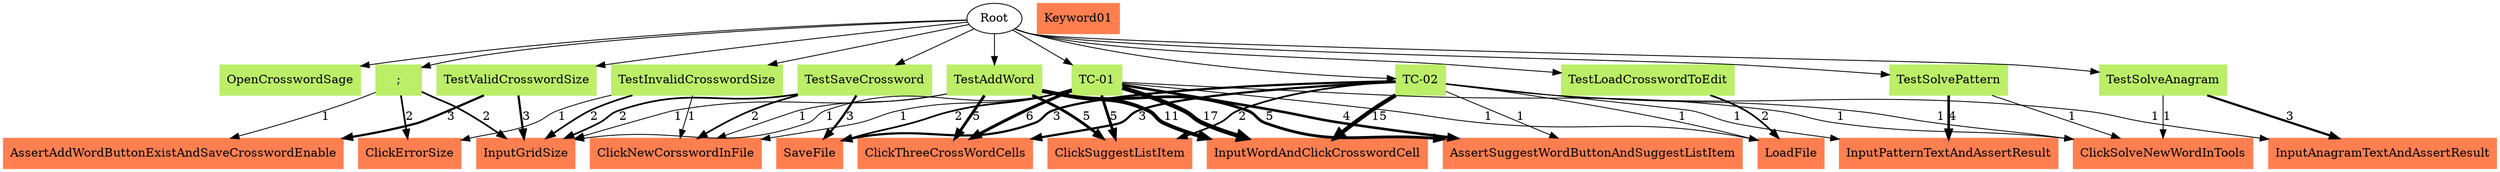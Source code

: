 // TC <-> UK
digraph {
	Root
	InputPatternTextAndAssertResult [color=coral shape=box style=filled]
	Keyword01 [color=coral shape=box style=filled]
	InputGridSize [color=coral shape=box style=filled]
	ClickErrorSize [color=coral shape=box style=filled]
	SaveFile [color=coral shape=box style=filled]
	ClickSuggestListItem [color=coral shape=box style=filled]
	ClickThreeCrossWordCells [color=coral shape=box style=filled]
	InputWordAndClickCrosswordCell [color=coral shape=box style=filled]
	InputAnagramTextAndAssertResult [color=coral shape=box style=filled]
	LoadFile [color=coral shape=box style=filled]
	ClickNewCorsswordInFile [color=coral shape=box style=filled]
	AssertAddWordButtonExistAndSaveCrosswordEnable [color=coral shape=box style=filled]
	ClickSolveNewWordInTools [color=coral shape=box style=filled]
	AssertSuggestWordButtonAndSuggestListItem [color=coral shape=box style=filled]
	OpenCrosswordSage [color=darkolivegreen2 shape=box style=filled]
		Root -> OpenCrosswordSage
	TestValidCrosswordSize [color=darkolivegreen2 shape=box style=filled]
		Root -> TestValidCrosswordSize
	TestInvalidCrosswordSize [color=darkolivegreen2 shape=box style=filled]
		Root -> TestInvalidCrosswordSize
	";" [color=darkolivegreen2 shape=box style=filled]
		Root -> ";"
	TestAddWord [color=darkolivegreen2 shape=box style=filled]
		Root -> TestAddWord
	TestSaveCrossword [color=darkolivegreen2 shape=box style=filled]
		Root -> TestSaveCrossword
	TestLoadCrosswordToEdit [color=darkolivegreen2 shape=box style=filled]
		Root -> TestLoadCrosswordToEdit
	TestSolvePattern [color=darkolivegreen2 shape=box style=filled]
		Root -> TestSolvePattern
	TestSolveAnagram [color=darkolivegreen2 shape=box style=filled]
		Root -> TestSolveAnagram
	"TC-01" [color=darkolivegreen2 shape=box style=filled]
		Root -> "TC-01"
	"TC-02" [color=darkolivegreen2 shape=box style=filled]
		Root -> "TC-02"
		TestValidCrosswordSize -> AssertAddWordButtonExistAndSaveCrosswordEnable [label=3 penwidth=2.58496250072]
		TestSaveCrossword -> ClickNewCorsswordInFile [label=2 penwidth=2.0]
		TestAddWord -> ClickSuggestListItem [label=5 penwidth=3.32192809489]
		TestInvalidCrosswordSize -> ClickNewCorsswordInFile [label=1 penwidth=1.0]
		TestLoadCrosswordToEdit -> LoadFile [label=2 penwidth=2.0]
		"TC-01" -> SaveFile [label=2 penwidth=2.0]
		"TC-01" -> ClickSolveNewWordInTools [label=1 penwidth=1.0]
		"TC-01" -> ClickSuggestListItem [label=5 penwidth=3.32192809489]
		"TC-02" -> SaveFile [label=3 penwidth=2.58496250072]
		";" -> AssertAddWordButtonExistAndSaveCrosswordEnable [label=1 penwidth=1.0]
		TestAddWord -> AssertSuggestWordButtonAndSuggestListItem [label=5 penwidth=3.32192809489]
		TestValidCrosswordSize -> InputGridSize [label=3 penwidth=2.58496250072]
		"TC-01" -> InputGridSize [label=1 penwidth=1.0]
		"TC-01" -> AssertSuggestWordButtonAndSuggestListItem [label=4 penwidth=3.0]
		"TC-02" -> LoadFile [label=1 penwidth=1.0]
		TestInvalidCrosswordSize -> ClickErrorSize [label=1 penwidth=1.0]
		TestAddWord -> InputGridSize [label=1 penwidth=1.0]
		"TC-02" -> InputAnagramTextAndAssertResult [label=1 penwidth=1.0]
		";" -> ClickErrorSize [label=2 penwidth=2.0]
		TestAddWord -> InputWordAndClickCrosswordCell [label=11 penwidth=4.45943161864]
		TestSaveCrossword -> SaveFile [label=3 penwidth=2.58496250072]
		TestInvalidCrosswordSize -> InputGridSize [label=2 penwidth=2.0]
		"TC-02" -> ClickSolveNewWordInTools [label=1 penwidth=1.0]
		";" -> InputGridSize [label=2 penwidth=2.0]
		TestAddWord -> ClickNewCorsswordInFile [label=1 penwidth=1.0]
		TestSolveAnagram -> InputAnagramTextAndAssertResult [label=3 penwidth=2.58496250072]
		TestSolveAnagram -> ClickSolveNewWordInTools [label=1 penwidth=1.0]
		"TC-01" -> ClickThreeCrossWordCells [label=6 penwidth=3.58496250072]
		"TC-02" -> AssertSuggestWordButtonAndSuggestListItem [label=1 penwidth=1.0]
		"TC-01" -> InputWordAndClickCrosswordCell [label=17 penwidth=5.08746284125]
		"TC-01" -> LoadFile [label=1 penwidth=1.0]
		TestSaveCrossword -> InputGridSize [label=2 penwidth=2.0]
		"TC-01" -> ClickNewCorsswordInFile [label=1 penwidth=1.0]
		"TC-02" -> InputWordAndClickCrosswordCell [label=15 penwidth=4.90689059561]
		TestSolvePattern -> InputPatternTextAndAssertResult [label=4 penwidth=3.0]
		TestAddWord -> ClickThreeCrossWordCells [label=5 penwidth=3.32192809489]
		"TC-02" -> ClickSuggestListItem [label=2 penwidth=2.0]
		"TC-02" -> InputPatternTextAndAssertResult [label=1 penwidth=1.0]
		TestSolvePattern -> ClickSolveNewWordInTools [label=1 penwidth=1.0]
		"TC-02" -> ClickThreeCrossWordCells [label=3 penwidth=2.58496250072]
}